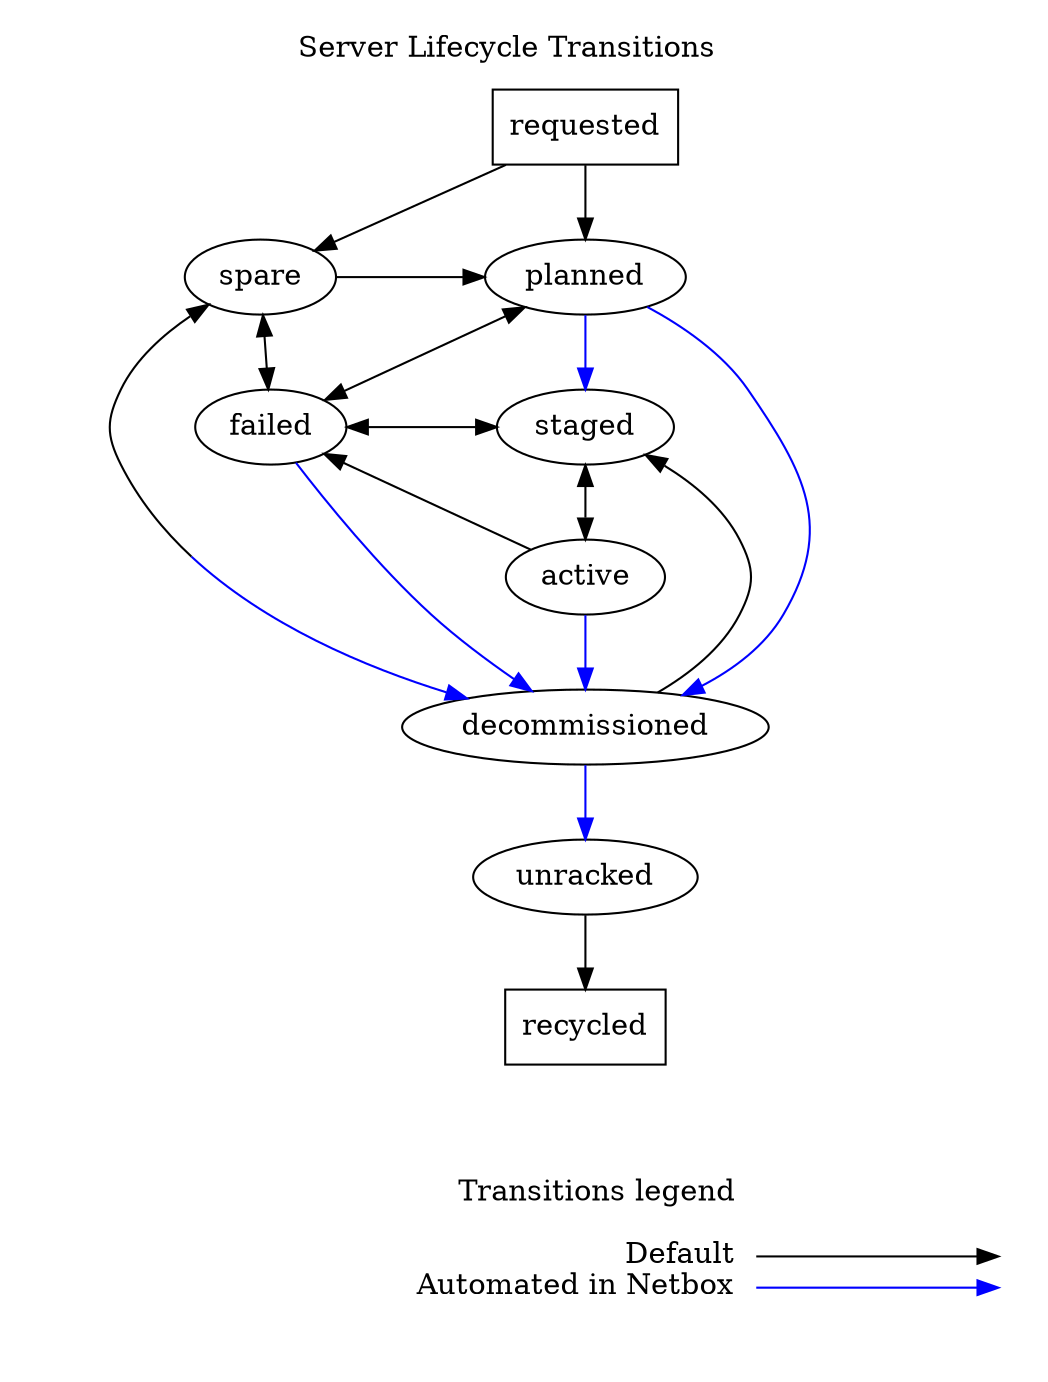 // Diagram to represent the transitions of the lifecyle of a server in the WMF Production environment
// See https://wikitech.wikimedia.org/wiki/Server_Lifecycle
// The wikiech file https://wikitech.wikimedia.org/wiki/File:Server_Lifecycle_Statuses.png
// is generated from this file with: dot -T png server_lifecycle.dot -o Server_Lifecycle_Statuses.png

digraph G {
    rankdir = TB;
    nodesep="1";
    ranksep=".5";
    concentrate=true;

    subgraph cluster_transitions {  // Main graph
        label = "Server Lifecycle Transitions";
        color = "transparent";

        // Explicit nodes with attributes, the others are implicit by the relationships
        requested  [shape="box", group="main"];  // Start of the diagram
        recycled [shape="box"];  // End of the diagram
        active [group="main"];  // Needed to force the vertical alignement

        // Allowed transitions (see also the legend at the bottom)
        requested -> spare;
        spare -> planned;
        spare -> failed [dir="both"];
        requested -> planned [weight=5];
        planned -> failed [dir="both"];
        planned -> staged [weight=5, color="blue"];
        staged -> active [weight=5, dir="both"];
        staged -> failed [dir="both"];
        active -> decommissioned [weight=5, color="blue"];
        active -> failed;
        decommissioned -> staged;
        spare -> decommissioned [color="black;0.5:blue", dir="both"];
        decommissioned -> failed [color="blue", dir="back"];  // Defining it backward force it to be a separate line
        planned -> decommissioned [color="blue"];
        decommissioned -> unracked [weight=5, color="blue"];
        unracked -> recycled [weight=5];

        // Fix the ranking for better results
        {rank = same; staged [group="main"]; failed;};
        {rank = same; planned [group="main"]; spare;};
    }

    subgraph cluster_legend {  // Add a legend
        rank = sink;
        color = "transparent";
        node [color="transparent"]
        {rank=same; legend1; legend2}
        legend1 [
            label=<<table border="0" cellspacing="0" cellpadding="0" cellborder="0">
                <tr><td align="right">Transitions legend  </td></tr>
                <tr><td align="right"> </td></tr>
                <tr><td align="right" port="i1">Default  </td></tr>
                <tr><td align="right" port="i2">Automated in Netbox  </td></tr>
            </table>>]
        legend2 [
            shape="point",
            label=<<table border="0" cellspacing="0" cellpadding="0" cellborder="0">
                <tr><td align="left"> </td></tr>
                <tr><td align="left"> </td></tr>
                <tr><td align="left" port="i1"> </td></tr>
                <tr><td align="left" port="i2"> </td></tr>
            </table>>]
        legend1:i1 -> legend2:i1
        legend1:i2 -> legend2:i2 [color="blue"]
    }

    recycled -> legend1 [style="invis"];  // Position the legend with an invisible link
}
